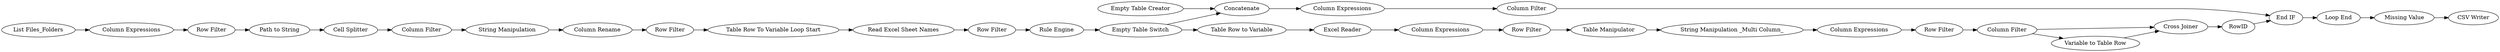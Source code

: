 digraph {
	"-4737683072865551004_26" [label="Read Excel Sheet Names"]
	"-4737683072865551004_45" [label="Column Filter"]
	"-4737683072865551004_43" [label="Column Expressions"]
	"-4737683072865551004_25" [label="Cross Joiner"]
	"-4737683072865551004_10" [label="Excel Reader"]
	"-4737683072865551004_7" [label="Path to String"]
	"-4737683072865551004_37" [label="Column Filter"]
	"-4737683072865551004_15" [label=RowID]
	"-4737683072865551004_31" [label="Table Row to Variable"]
	"-4737683072865551004_33" [label="End IF"]
	"-4737683072865551004_27" [label="Row Filter"]
	"-4737683072865551004_20" [label="Table Manipulator"]
	"-4737683072865551004_21" [label="Column Expressions"]
	"-4737683072865551004_34" [label="Empty Table Creator"]
	"-4737683072865551004_13" [label="Variable to Table Row"]
	"-4737683072865551004_9" [label="Column Rename"]
	"-4737683072865551004_35" [label=Concatenate]
	"-4737683072865551004_38" [label="Row Filter"]
	"-4737683072865551004_39" [label="Missing Value"]
	"-4737683072865551004_41" [label="CSV Writer"]
	"-4737683072865551004_12" [label="Table Row To Variable Loop Start"]
	"-4737683072865551004_44" [label="Cell Splitter"]
	"-4737683072865551004_46" [label="String Manipulation"]
	"-4737683072865551004_17" [label="Row Filter"]
	"-4737683072865551004_42" [label="List Files_Folders"]
	"-4737683072865551004_19" [label="Column Expressions"]
	"-4737683072865551004_32" [label="Empty Table Switch"]
	"-4737683072865551004_29" [label="Rule Engine"]
	"-4737683072865551004_22" [label="String Manipulation _Multi Column_"]
	"-4737683072865551004_23" [label="Row Filter"]
	"-4737683072865551004_5" [label="Row Filter"]
	"-4737683072865551004_36" [label="Column Expressions"]
	"-4737683072865551004_16" [label="Loop End"]
	"-4737683072865551004_24" [label="Column Filter"]
	"-4737683072865551004_20" -> "-4737683072865551004_22"
	"-4737683072865551004_24" -> "-4737683072865551004_13"
	"-4737683072865551004_23" -> "-4737683072865551004_24"
	"-4737683072865551004_25" -> "-4737683072865551004_15"
	"-4737683072865551004_22" -> "-4737683072865551004_21"
	"-4737683072865551004_27" -> "-4737683072865551004_29"
	"-4737683072865551004_38" -> "-4737683072865551004_12"
	"-4737683072865551004_32" -> "-4737683072865551004_31"
	"-4737683072865551004_13" -> "-4737683072865551004_25"
	"-4737683072865551004_39" -> "-4737683072865551004_41"
	"-4737683072865551004_37" -> "-4737683072865551004_33"
	"-4737683072865551004_42" -> "-4737683072865551004_43"
	"-4737683072865551004_5" -> "-4737683072865551004_7"
	"-4737683072865551004_12" -> "-4737683072865551004_26"
	"-4737683072865551004_45" -> "-4737683072865551004_46"
	"-4737683072865551004_26" -> "-4737683072865551004_27"
	"-4737683072865551004_15" -> "-4737683072865551004_33"
	"-4737683072865551004_44" -> "-4737683072865551004_45"
	"-4737683072865551004_16" -> "-4737683072865551004_39"
	"-4737683072865551004_10" -> "-4737683072865551004_19"
	"-4737683072865551004_24" -> "-4737683072865551004_25"
	"-4737683072865551004_31" -> "-4737683072865551004_10"
	"-4737683072865551004_21" -> "-4737683072865551004_23"
	"-4737683072865551004_34" -> "-4737683072865551004_35"
	"-4737683072865551004_19" -> "-4737683072865551004_17"
	"-4737683072865551004_36" -> "-4737683072865551004_37"
	"-4737683072865551004_32" -> "-4737683072865551004_35"
	"-4737683072865551004_9" -> "-4737683072865551004_38"
	"-4737683072865551004_43" -> "-4737683072865551004_5"
	"-4737683072865551004_33" -> "-4737683072865551004_16"
	"-4737683072865551004_17" -> "-4737683072865551004_20"
	"-4737683072865551004_46" -> "-4737683072865551004_9"
	"-4737683072865551004_35" -> "-4737683072865551004_36"
	"-4737683072865551004_7" -> "-4737683072865551004_44"
	"-4737683072865551004_29" -> "-4737683072865551004_32"
	rankdir=LR
}
